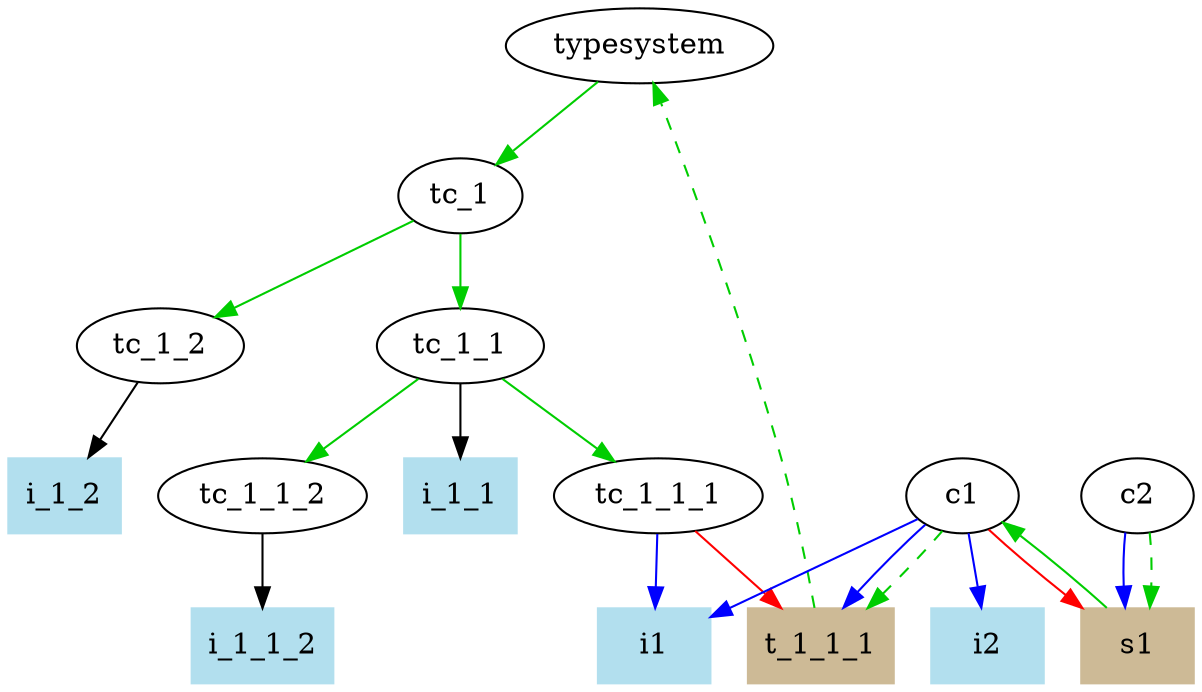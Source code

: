 digraph dependencyGraph {
    // tc... = typesystem computation
    // t... = type
    // c... = computation
    // i... = external state variable (input)
    // s... = internal state variable

    typesystem
    i1 [color=lightblue2, shape=box, style=filled]
    i2 [color=lightblue2, shape=box, style=filled]
    i_1_1 [color=lightblue2, shape=box, style=filled]
    i_1_1_2 [color=lightblue2, shape=box, style=filled]
    i_1_2 [color=lightblue2, shape=box, style=filled]
    s1 [color=wheat3, shape=box, style=filled]
    t_1_1_1 [color=wheat3, shape=box, style=filled]

    typesystem -> tc_1 [color=green3]
    tc_1 -> tc_1_1 [color=green3]
    tc_1 -> tc_1_2 [color=green3]
    tc_1_1 -> tc_1_1_1 [color=green3]
    tc_1_1 -> tc_1_1_2 [color=green3]
    tc_1_1_1 -> i1 [color=blue]
    tc_1_1_1 -> t_1_1_1 [color=red]
    //t_1_1_1 -> typesystem [color=green3]
    tc_1_1 -> i_1_1
    tc_1_2 -> i_1_2
    tc_1_1_2 -> i_1_1_2

    // blue = read, green3 = trigger, red = write
    c1 -> i1 [color=blue]
    c1 -> i2 [color=blue]
    c1 -> t_1_1_1 [color=blue]
    s1 -> c1 [color=green3]
    c2 -> s1 [color=blue]
    c1 -> s1 [color=red]

    c2 -> s1 [color=green3, style=dashed]
    c1 -> t_1_1_1 [color=green3, style=dashed]
    t_1_1_1 -> typesystem [color=green3, style=dashed]

}

